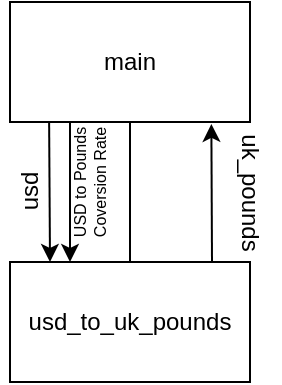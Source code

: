 <mxfile version="20.3.3" type="github">
  <diagram id="C5RBs43oDa-KdzZeNtuy" name="Page-1">
    <mxGraphModel dx="319" dy="275" grid="1" gridSize="10" guides="1" tooltips="1" connect="1" arrows="1" fold="1" page="1" pageScale="1" pageWidth="827" pageHeight="1169" math="0" shadow="0">
      <root>
        <mxCell id="WIyWlLk6GJQsqaUBKTNV-0" />
        <mxCell id="WIyWlLk6GJQsqaUBKTNV-1" parent="WIyWlLk6GJQsqaUBKTNV-0" />
        <mxCell id="1Un0LUtWUME5a9fhhFJG-0" value="usd_to_uk_pounds" style="rounded=0;whiteSpace=wrap;html=1;" vertex="1" parent="WIyWlLk6GJQsqaUBKTNV-1">
          <mxGeometry x="190" y="340" width="120" height="60" as="geometry" />
        </mxCell>
        <mxCell id="1Un0LUtWUME5a9fhhFJG-1" value="main" style="rounded=0;whiteSpace=wrap;html=1;" vertex="1" parent="WIyWlLk6GJQsqaUBKTNV-1">
          <mxGeometry x="190" y="210" width="120" height="60" as="geometry" />
        </mxCell>
        <mxCell id="1Un0LUtWUME5a9fhhFJG-2" value="" style="endArrow=classic;html=1;rounded=0;exitX=0.163;exitY=0.994;exitDx=0;exitDy=0;exitPerimeter=0;" edge="1" parent="WIyWlLk6GJQsqaUBKTNV-1" source="1Un0LUtWUME5a9fhhFJG-1">
          <mxGeometry width="50" height="50" relative="1" as="geometry">
            <mxPoint x="210" y="340" as="sourcePoint" />
            <mxPoint x="210" y="340" as="targetPoint" />
          </mxGeometry>
        </mxCell>
        <mxCell id="1Un0LUtWUME5a9fhhFJG-3" value="usd" style="text;html=1;align=center;verticalAlign=middle;resizable=0;points=[];autosize=1;strokeColor=none;fillColor=none;rotation=-90;" vertex="1" parent="WIyWlLk6GJQsqaUBKTNV-1">
          <mxGeometry x="180" y="290" width="40" height="30" as="geometry" />
        </mxCell>
        <mxCell id="1Un0LUtWUME5a9fhhFJG-4" value="" style="endArrow=none;html=1;rounded=0;entryX=0.5;entryY=1;entryDx=0;entryDy=0;exitX=0.5;exitY=0;exitDx=0;exitDy=0;" edge="1" parent="WIyWlLk6GJQsqaUBKTNV-1" source="1Un0LUtWUME5a9fhhFJG-0" target="1Un0LUtWUME5a9fhhFJG-1">
          <mxGeometry width="50" height="50" relative="1" as="geometry">
            <mxPoint x="350" y="360" as="sourcePoint" />
            <mxPoint x="400" y="310" as="targetPoint" />
            <Array as="points" />
          </mxGeometry>
        </mxCell>
        <mxCell id="1Un0LUtWUME5a9fhhFJG-5" value="" style="endArrow=classic;html=1;rounded=0;entryX=0.839;entryY=1.016;entryDx=0;entryDy=0;entryPerimeter=0;" edge="1" parent="WIyWlLk6GJQsqaUBKTNV-1" target="1Un0LUtWUME5a9fhhFJG-1">
          <mxGeometry width="50" height="50" relative="1" as="geometry">
            <mxPoint x="291" y="340" as="sourcePoint" />
            <mxPoint x="290" y="270" as="targetPoint" />
          </mxGeometry>
        </mxCell>
        <mxCell id="1Un0LUtWUME5a9fhhFJG-6" value="uk_pounds" style="text;html=1;align=center;verticalAlign=middle;resizable=0;points=[];autosize=1;strokeColor=none;fillColor=none;rotation=90;" vertex="1" parent="WIyWlLk6GJQsqaUBKTNV-1">
          <mxGeometry x="270" y="290" width="80" height="30" as="geometry" />
        </mxCell>
        <mxCell id="1Un0LUtWUME5a9fhhFJG-9" value="" style="endArrow=classic;html=1;rounded=0;entryX=0.25;entryY=0;entryDx=0;entryDy=0;exitX=0.25;exitY=1;exitDx=0;exitDy=0;" edge="1" parent="WIyWlLk6GJQsqaUBKTNV-1" source="1Un0LUtWUME5a9fhhFJG-1" target="1Un0LUtWUME5a9fhhFJG-0">
          <mxGeometry width="50" height="50" relative="1" as="geometry">
            <mxPoint x="350" y="360" as="sourcePoint" />
            <mxPoint x="400" y="310" as="targetPoint" />
          </mxGeometry>
        </mxCell>
        <mxCell id="1Un0LUtWUME5a9fhhFJG-11" value="USD to Pounds &lt;br&gt;Coversion Rate" style="edgeLabel;html=1;align=center;verticalAlign=middle;resizable=0;points=[];fontSize=8;rotation=-90;" vertex="1" connectable="0" parent="1Un0LUtWUME5a9fhhFJG-9">
          <mxGeometry x="0.297" y="2" relative="1" as="geometry">
            <mxPoint x="8" y="-15" as="offset" />
          </mxGeometry>
        </mxCell>
      </root>
    </mxGraphModel>
  </diagram>
</mxfile>
